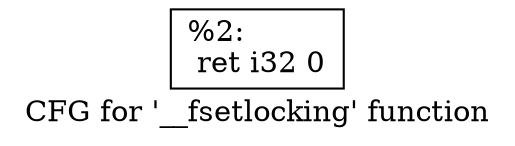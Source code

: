 digraph "CFG for '__fsetlocking' function" {
	label="CFG for '__fsetlocking' function";

	Node0x1c59bb0 [shape=record,label="{%2:\l  ret i32 0\l}"];
}
